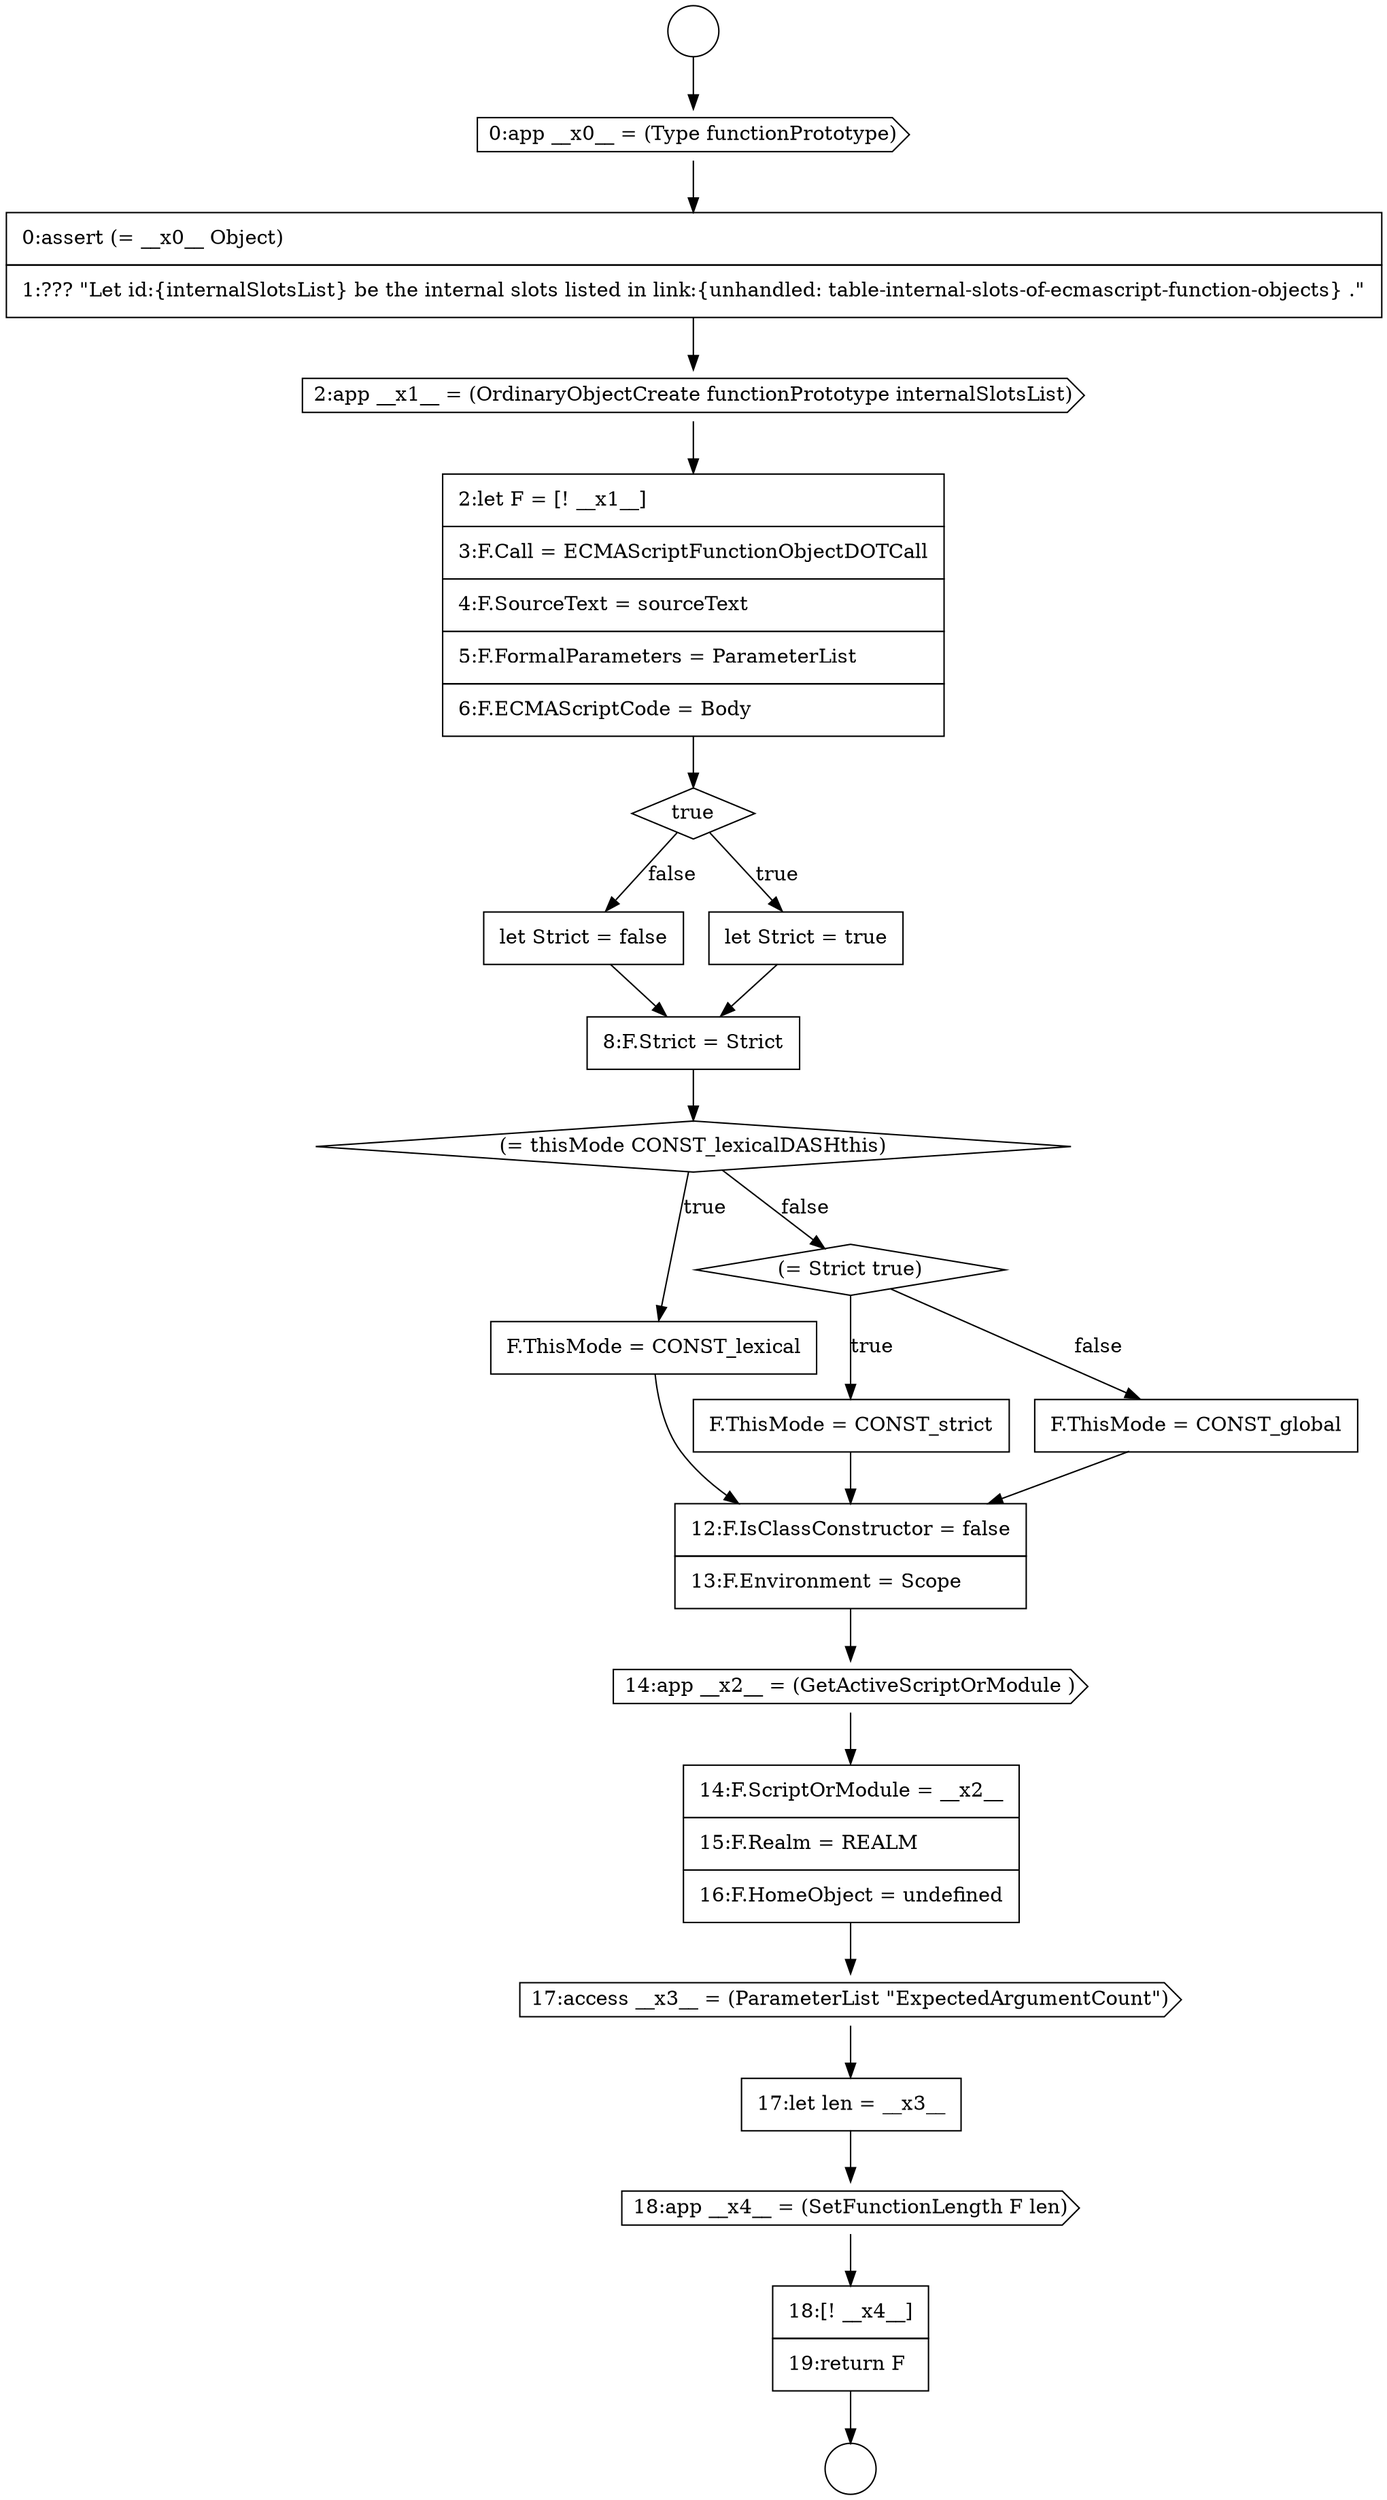 digraph {
  node2348 [shape=cds, label=<<font color="black">17:access __x3__ = (ParameterList &quot;ExpectedArgumentCount&quot;)</font>> color="black" fillcolor="white" style=filled]
  node2339 [shape=none, margin=0, label=<<font color="black">
    <table border="0" cellborder="1" cellspacing="0" cellpadding="10">
      <tr><td align="left">8:F.Strict = Strict</td></tr>
    </table>
  </font>> color="black" fillcolor="white" style=filled]
  node2335 [shape=none, margin=0, label=<<font color="black">
    <table border="0" cellborder="1" cellspacing="0" cellpadding="10">
      <tr><td align="left">2:let F = [! __x1__]</td></tr>
      <tr><td align="left">3:F.Call = ECMAScriptFunctionObjectDOTCall</td></tr>
      <tr><td align="left">4:F.SourceText = sourceText</td></tr>
      <tr><td align="left">5:F.FormalParameters = ParameterList</td></tr>
      <tr><td align="left">6:F.ECMAScriptCode = Body</td></tr>
    </table>
  </font>> color="black" fillcolor="white" style=filled]
  node2349 [shape=none, margin=0, label=<<font color="black">
    <table border="0" cellborder="1" cellspacing="0" cellpadding="10">
      <tr><td align="left">17:let len = __x3__</td></tr>
    </table>
  </font>> color="black" fillcolor="white" style=filled]
  node2338 [shape=none, margin=0, label=<<font color="black">
    <table border="0" cellborder="1" cellspacing="0" cellpadding="10">
      <tr><td align="left">let Strict = false</td></tr>
    </table>
  </font>> color="black" fillcolor="white" style=filled]
  node2346 [shape=cds, label=<<font color="black">14:app __x2__ = (GetActiveScriptOrModule )</font>> color="black" fillcolor="white" style=filled]
  node2343 [shape=none, margin=0, label=<<font color="black">
    <table border="0" cellborder="1" cellspacing="0" cellpadding="10">
      <tr><td align="left">F.ThisMode = CONST_strict</td></tr>
    </table>
  </font>> color="black" fillcolor="white" style=filled]
  node2350 [shape=cds, label=<<font color="black">18:app __x4__ = (SetFunctionLength F len)</font>> color="black" fillcolor="white" style=filled]
  node2333 [shape=none, margin=0, label=<<font color="black">
    <table border="0" cellborder="1" cellspacing="0" cellpadding="10">
      <tr><td align="left">0:assert (= __x0__ Object)</td></tr>
      <tr><td align="left">1:??? &quot;Let id:{internalSlotsList} be the internal slots listed in link:{unhandled: table-internal-slots-of-ecmascript-function-objects} .&quot;</td></tr>
    </table>
  </font>> color="black" fillcolor="white" style=filled]
  node2337 [shape=none, margin=0, label=<<font color="black">
    <table border="0" cellborder="1" cellspacing="0" cellpadding="10">
      <tr><td align="left">let Strict = true</td></tr>
    </table>
  </font>> color="black" fillcolor="white" style=filled]
  node2330 [shape=circle label=" " color="black" fillcolor="white" style=filled]
  node2351 [shape=none, margin=0, label=<<font color="black">
    <table border="0" cellborder="1" cellspacing="0" cellpadding="10">
      <tr><td align="left">18:[! __x4__]</td></tr>
      <tr><td align="left">19:return F</td></tr>
    </table>
  </font>> color="black" fillcolor="white" style=filled]
  node2341 [shape=none, margin=0, label=<<font color="black">
    <table border="0" cellborder="1" cellspacing="0" cellpadding="10">
      <tr><td align="left">F.ThisMode = CONST_lexical</td></tr>
    </table>
  </font>> color="black" fillcolor="white" style=filled]
  node2336 [shape=diamond, label=<<font color="black">true</font>> color="black" fillcolor="white" style=filled]
  node2331 [shape=circle label=" " color="black" fillcolor="white" style=filled]
  node2332 [shape=cds, label=<<font color="black">0:app __x0__ = (Type functionPrototype)</font>> color="black" fillcolor="white" style=filled]
  node2345 [shape=none, margin=0, label=<<font color="black">
    <table border="0" cellborder="1" cellspacing="0" cellpadding="10">
      <tr><td align="left">12:F.IsClassConstructor = false</td></tr>
      <tr><td align="left">13:F.Environment = Scope</td></tr>
    </table>
  </font>> color="black" fillcolor="white" style=filled]
  node2344 [shape=none, margin=0, label=<<font color="black">
    <table border="0" cellborder="1" cellspacing="0" cellpadding="10">
      <tr><td align="left">F.ThisMode = CONST_global</td></tr>
    </table>
  </font>> color="black" fillcolor="white" style=filled]
  node2347 [shape=none, margin=0, label=<<font color="black">
    <table border="0" cellborder="1" cellspacing="0" cellpadding="10">
      <tr><td align="left">14:F.ScriptOrModule = __x2__</td></tr>
      <tr><td align="left">15:F.Realm = REALM</td></tr>
      <tr><td align="left">16:F.HomeObject = undefined</td></tr>
    </table>
  </font>> color="black" fillcolor="white" style=filled]
  node2342 [shape=diamond, label=<<font color="black">(= Strict true)</font>> color="black" fillcolor="white" style=filled]
  node2334 [shape=cds, label=<<font color="black">2:app __x1__ = (OrdinaryObjectCreate functionPrototype internalSlotsList)</font>> color="black" fillcolor="white" style=filled]
  node2340 [shape=diamond, label=<<font color="black">(= thisMode CONST_lexicalDASHthis)</font>> color="black" fillcolor="white" style=filled]
  node2345 -> node2346 [ color="black"]
  node2330 -> node2332 [ color="black"]
  node2334 -> node2335 [ color="black"]
  node2333 -> node2334 [ color="black"]
  node2346 -> node2347 [ color="black"]
  node2332 -> node2333 [ color="black"]
  node2342 -> node2343 [label=<<font color="black">true</font>> color="black"]
  node2342 -> node2344 [label=<<font color="black">false</font>> color="black"]
  node2348 -> node2349 [ color="black"]
  node2344 -> node2345 [ color="black"]
  node2335 -> node2336 [ color="black"]
  node2341 -> node2345 [ color="black"]
  node2337 -> node2339 [ color="black"]
  node2339 -> node2340 [ color="black"]
  node2343 -> node2345 [ color="black"]
  node2340 -> node2341 [label=<<font color="black">true</font>> color="black"]
  node2340 -> node2342 [label=<<font color="black">false</font>> color="black"]
  node2336 -> node2337 [label=<<font color="black">true</font>> color="black"]
  node2336 -> node2338 [label=<<font color="black">false</font>> color="black"]
  node2351 -> node2331 [ color="black"]
  node2350 -> node2351 [ color="black"]
  node2338 -> node2339 [ color="black"]
  node2349 -> node2350 [ color="black"]
  node2347 -> node2348 [ color="black"]
}
